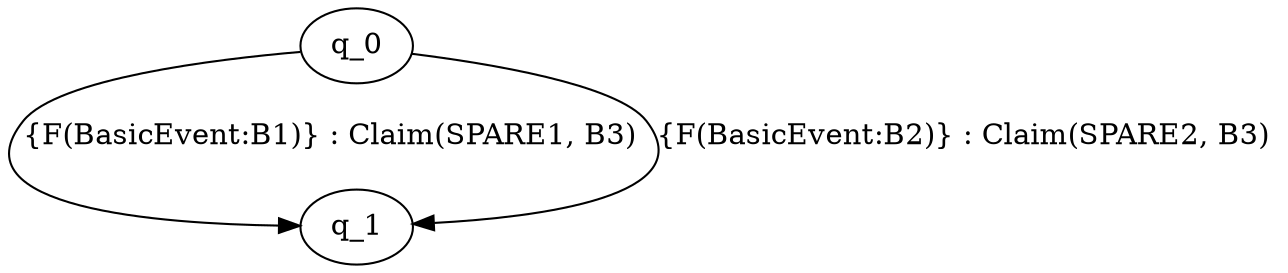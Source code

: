 digraph ra {
q_0 [label=q_0]
q_1 [label=q_1]
q_0 -> q_1 [label="{F(BasicEvent:B1)} : Claim(SPARE1, B3) "]
q_0 -> q_1 [label="{F(BasicEvent:B2)} : Claim(SPARE2, B3) "]
}
